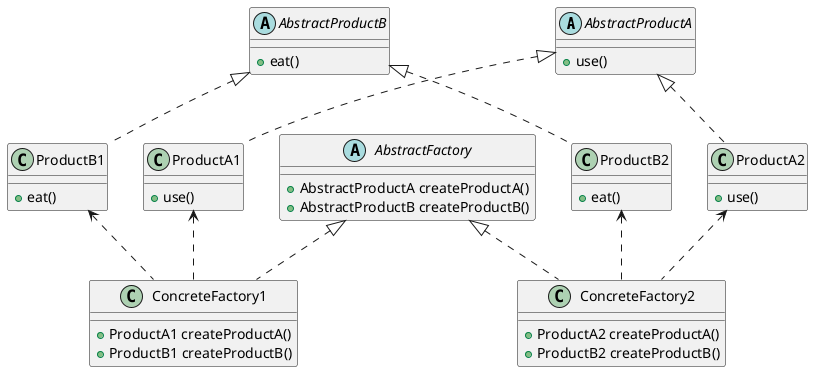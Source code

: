 @startuml

abstract AbstractProductA {
  + use()
}

class ProductA1 {
  + use()
}

class ProductA2 {
  + use()
}

AbstractProductA <|.. ProductA1
AbstractProductA <|.. ProductA2

abstract AbstractProductB {
  + eat()
}

class ProductB1 {
  + eat()
}

class ProductB2 {
  + eat()
}

AbstractProductB <|.. ProductB1
AbstractProductB <|.. ProductB2


abstract AbstractFactory {
  + AbstractProductA createProductA()
  + AbstractProductB createProductB()
}

class ConcreteFactory1 {
  + ProductA1 createProductA()
  + ProductB1 createProductB()
}

class ConcreteFactory2 {
  + ProductA2 createProductA()
  + ProductB2 createProductB()
}

AbstractFactory <|.. ConcreteFactory1
AbstractFactory <|.. ConcreteFactory2

ProductA1 <.. ConcreteFactory1
ProductB1 <.. ConcreteFactory1

ProductA2 <.. ConcreteFactory2
ProductB2 <.. ConcreteFactory2

@enduml
